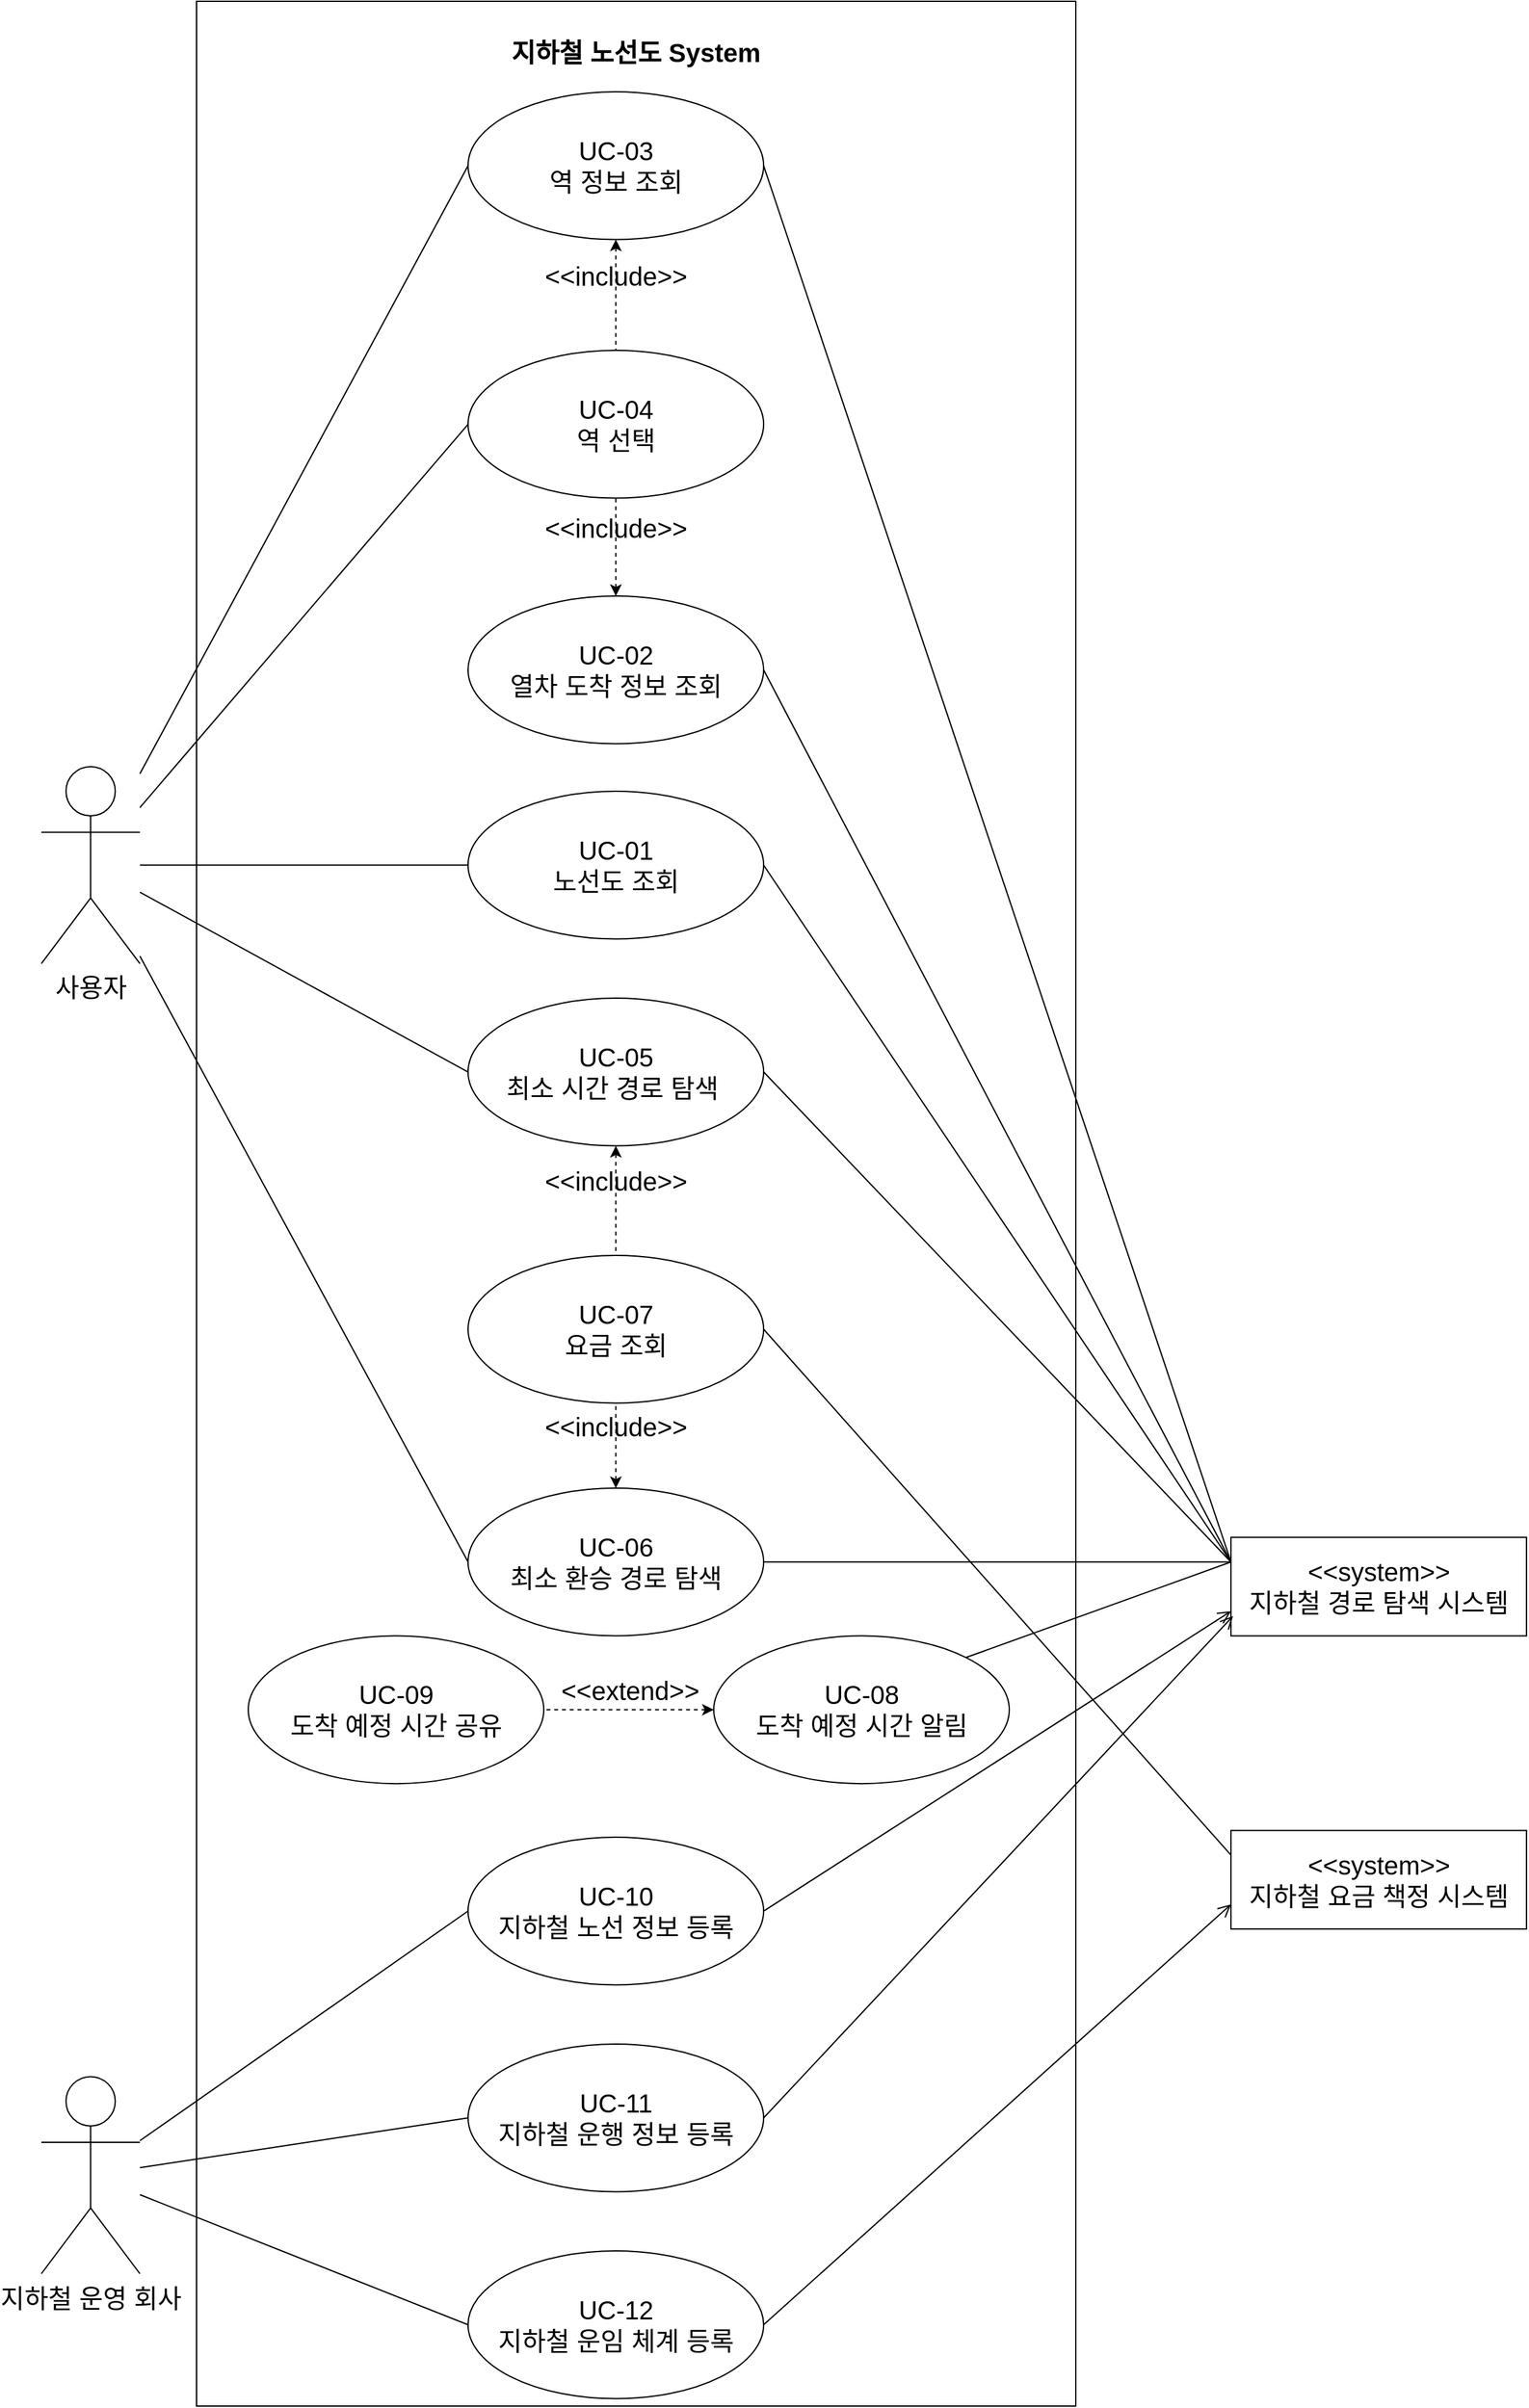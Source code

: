 <mxfile version="24.4.13" type="device">
  <diagram name="페이지-1" id="hu1daSTV2CTeTU2pqJtM">
    <mxGraphModel dx="4581" dy="5061" grid="1" gridSize="10" guides="1" tooltips="1" connect="1" arrows="1" fold="1" page="1" pageScale="1" pageWidth="827" pageHeight="1169" math="0" shadow="0">
      <root>
        <mxCell id="0" />
        <mxCell id="1" parent="0" />
        <mxCell id="BSJFie1uUJTzOuVvLkni-1" value="사용자" style="shape=umlActor;verticalLabelPosition=bottom;verticalAlign=top;html=1;fontSize=20;" vertex="1" parent="1">
          <mxGeometry x="-800" y="-788.045" width="76.19" height="152.381" as="geometry" />
        </mxCell>
        <mxCell id="BSJFie1uUJTzOuVvLkni-4" value="&lt;p style=&quot;margin: 4px 0px 0px; text-align: center; font-size: 20px;&quot;&gt;&lt;br style=&quot;font-size: 20px;&quot;&gt;&lt;b style=&quot;font-size: 20px;&quot;&gt;지하철 노선도 System&lt;/b&gt;&lt;/p&gt;" style="verticalAlign=top;align=left;overflow=fill;html=1;whiteSpace=wrap;fillColor=none;fontSize=20;" vertex="1" parent="1">
          <mxGeometry x="-680" y="-1380" width="680" height="1860" as="geometry" />
        </mxCell>
        <mxCell id="BSJFie1uUJTzOuVvLkni-5" value="UC-02&lt;div&gt;열차 도착 정보&amp;nbsp;&lt;span style=&quot;background-color: initial;&quot;&gt;조회&lt;/span&gt;&lt;/div&gt;" style="ellipse;whiteSpace=wrap;html=1;fontSize=20;" vertex="1" parent="1">
          <mxGeometry x="-469.998" y="-920.002" width="228.571" height="114.286" as="geometry" />
        </mxCell>
        <mxCell id="BSJFie1uUJTzOuVvLkni-6" value="UC-05&lt;div style=&quot;font-size: 20px;&quot;&gt;최소 시간 경로 탐색&amp;nbsp;&lt;/div&gt;" style="ellipse;whiteSpace=wrap;html=1;fontSize=20;" vertex="1" parent="1">
          <mxGeometry x="-469.998" y="-609.0" width="228.571" height="114.286" as="geometry" />
        </mxCell>
        <mxCell id="BSJFie1uUJTzOuVvLkni-8" value="UC-03&lt;div&gt;역 정보 조회&lt;/div&gt;" style="ellipse;whiteSpace=wrap;html=1;fontSize=20;" vertex="1" parent="1">
          <mxGeometry x="-469.998" y="-1310.0" width="228.571" height="114.286" as="geometry" />
        </mxCell>
        <mxCell id="BSJFie1uUJTzOuVvLkni-12" value="" style="endArrow=none;html=1;rounded=0;entryX=0;entryY=0.5;entryDx=0;entryDy=0;fontSize=20;" edge="1" parent="1" source="BSJFie1uUJTzOuVvLkni-1" target="BSJFie1uUJTzOuVvLkni-6">
          <mxGeometry width="50" height="50" relative="1" as="geometry">
            <mxPoint x="-824.762" y="-783.764" as="sourcePoint" />
            <mxPoint x="-443.81" y="-913.288" as="targetPoint" />
          </mxGeometry>
        </mxCell>
        <mxCell id="BSJFie1uUJTzOuVvLkni-14" value="&lt;div style=&quot;font-size: 20px;&quot;&gt;&amp;lt;&amp;lt;system&amp;gt;&amp;gt;&lt;/div&gt;지하철 경로 탐색 시스템" style="html=1;whiteSpace=wrap;fontSize=20;" vertex="1" parent="1">
          <mxGeometry x="120" y="-191.9" width="228.57" height="76.19" as="geometry" />
        </mxCell>
        <mxCell id="BSJFie1uUJTzOuVvLkni-15" value="&lt;div style=&quot;font-size: 20px;&quot;&gt;&amp;lt;&amp;lt;system&amp;gt;&amp;gt;&lt;/div&gt;지하철 요금 책정 시스템" style="html=1;whiteSpace=wrap;fontSize=20;" vertex="1" parent="1">
          <mxGeometry x="119.999" y="34.807" width="228.571" height="76.19" as="geometry" />
        </mxCell>
        <mxCell id="BSJFie1uUJTzOuVvLkni-18" value="UC-10&lt;div style=&quot;font-size: 20px;&quot;&gt;지하철 노선 정보 등록&lt;/div&gt;" style="ellipse;whiteSpace=wrap;html=1;fontSize=20;" vertex="1" parent="1">
          <mxGeometry x="-470.004" y="40.004" width="228.571" height="114.286" as="geometry" />
        </mxCell>
        <mxCell id="BSJFie1uUJTzOuVvLkni-19" value="UC-12&lt;div style=&quot;font-size: 20px;&quot;&gt;지하철 운임 체계 등록&lt;/div&gt;" style="ellipse;whiteSpace=wrap;html=1;fontSize=20;" vertex="1" parent="1">
          <mxGeometry x="-470.004" y="359.997" width="228.571" height="114.286" as="geometry" />
        </mxCell>
        <mxCell id="BSJFie1uUJTzOuVvLkni-24" value="" style="endArrow=none;startArrow=none;endFill=0;startFill=0;endSize=8;html=1;verticalAlign=bottom;labelBackgroundColor=none;strokeWidth=1;rounded=0;entryX=0;entryY=0.5;entryDx=0;entryDy=0;fontSize=20;" edge="1" parent="1" source="BSJFie1uUJTzOuVvLkni-81" target="BSJFie1uUJTzOuVvLkni-18">
          <mxGeometry width="160" relative="1" as="geometry">
            <mxPoint x="-732.853" y="66.725" as="sourcePoint" />
            <mxPoint x="241.903" y="-334.714" as="targetPoint" />
          </mxGeometry>
        </mxCell>
        <mxCell id="BSJFie1uUJTzOuVvLkni-25" value="" style="endArrow=none;startArrow=none;endFill=0;startFill=0;endSize=8;html=1;verticalAlign=bottom;labelBackgroundColor=none;strokeWidth=1;rounded=0;entryX=0;entryY=0.5;entryDx=0;entryDy=0;fontSize=20;" edge="1" parent="1" source="BSJFie1uUJTzOuVvLkni-81" target="BSJFie1uUJTzOuVvLkni-19">
          <mxGeometry width="160" relative="1" as="geometry">
            <mxPoint x="-732.853" y="70.494" as="sourcePoint" />
            <mxPoint x="-443.81" y="-163.286" as="targetPoint" />
          </mxGeometry>
        </mxCell>
        <mxCell id="BSJFie1uUJTzOuVvLkni-28" value="" style="endArrow=none;html=1;rounded=0;entryX=0;entryY=0.25;entryDx=0;entryDy=0;exitX=1;exitY=0.5;exitDx=0;exitDy=0;fontSize=20;" edge="1" parent="1" source="BSJFie1uUJTzOuVvLkni-5" target="BSJFie1uUJTzOuVvLkni-14">
          <mxGeometry width="50" height="50" relative="1" as="geometry">
            <mxPoint x="-43.811" y="-694.24" as="sourcePoint" />
            <mxPoint x="337.14" y="-555.192" as="targetPoint" />
          </mxGeometry>
        </mxCell>
        <mxCell id="BSJFie1uUJTzOuVvLkni-29" value="UC-06&lt;div style=&quot;font-size: 20px;&quot;&gt;최소 환승 경로 탐색&lt;/div&gt;" style="ellipse;whiteSpace=wrap;html=1;fontSize=20;" vertex="1" parent="1">
          <mxGeometry x="-469.998" y="-229.996" width="228.571" height="114.286" as="geometry" />
        </mxCell>
        <mxCell id="BSJFie1uUJTzOuVvLkni-30" value="" style="endArrow=none;html=1;rounded=0;exitX=1;exitY=0.5;exitDx=0;exitDy=0;entryX=0;entryY=0.25;entryDx=0;entryDy=0;fontSize=20;" edge="1" parent="1" source="BSJFie1uUJTzOuVvLkni-8" target="BSJFie1uUJTzOuVvLkni-14">
          <mxGeometry width="50" height="50" relative="1" as="geometry">
            <mxPoint x="908.568" y="-865.669" as="sourcePoint" />
            <mxPoint x="851.425" y="-675.192" as="targetPoint" />
          </mxGeometry>
        </mxCell>
        <mxCell id="BSJFie1uUJTzOuVvLkni-31" value="" style="endArrow=none;html=1;rounded=0;exitX=1;exitY=0.5;exitDx=0;exitDy=0;entryX=0;entryY=0.25;entryDx=0;entryDy=0;fontSize=20;" edge="1" parent="1" source="BSJFie1uUJTzOuVvLkni-6" target="BSJFie1uUJTzOuVvLkni-14">
          <mxGeometry width="50" height="50" relative="1" as="geometry">
            <mxPoint x="-215.239" y="-694.24" as="sourcePoint" />
            <mxPoint x="813.33" y="-465.669" as="targetPoint" />
          </mxGeometry>
        </mxCell>
        <mxCell id="BSJFie1uUJTzOuVvLkni-35" value="UC-07&lt;div style=&quot;font-size: 20px;&quot;&gt;요금 조회&lt;/div&gt;" style="ellipse;whiteSpace=wrap;html=1;fontSize=20;" vertex="1" parent="1">
          <mxGeometry x="-469.994" y="-410.003" width="228.571" height="114.286" as="geometry" />
        </mxCell>
        <mxCell id="BSJFie1uUJTzOuVvLkni-38" value="" style="endArrow=none;html=1;rounded=0;exitX=1;exitY=0.5;exitDx=0;exitDy=0;entryX=0;entryY=0.25;entryDx=0;entryDy=0;fontSize=20;" edge="1" parent="1" source="BSJFie1uUJTzOuVvLkni-35" target="BSJFie1uUJTzOuVvLkni-15">
          <mxGeometry width="50" height="50" relative="1" as="geometry">
            <mxPoint x="-215.239" y="-620.429" as="sourcePoint" />
            <mxPoint x="851.425" y="-582.333" as="targetPoint" />
          </mxGeometry>
        </mxCell>
        <mxCell id="BSJFie1uUJTzOuVvLkni-69" value="UC-08&lt;div style=&quot;font-size: 20px;&quot;&gt;도착 예정 시간 알림&lt;/div&gt;" style="ellipse;whiteSpace=wrap;html=1;fontSize=20;" vertex="1" parent="1">
          <mxGeometry x="-279.998" y="-115.71" width="228.571" height="114.286" as="geometry" />
        </mxCell>
        <mxCell id="BSJFie1uUJTzOuVvLkni-75" value="UC-01&lt;div&gt;노선도 조회&lt;/div&gt;" style="ellipse;whiteSpace=wrap;html=1;fontSize=20;" vertex="1" parent="1">
          <mxGeometry x="-469.998" y="-769.002" width="228.571" height="114.286" as="geometry" />
        </mxCell>
        <mxCell id="BSJFie1uUJTzOuVvLkni-76" value="" style="endArrow=none;html=1;rounded=0;entryX=0;entryY=0.5;entryDx=0;entryDy=0;fontSize=20;" edge="1" parent="1" source="BSJFie1uUJTzOuVvLkni-1" target="BSJFie1uUJTzOuVvLkni-75">
          <mxGeometry width="50" height="50" relative="1" as="geometry">
            <mxPoint x="-834" y="-603" as="sourcePoint" />
            <mxPoint x="-453" y="-932" as="targetPoint" />
          </mxGeometry>
        </mxCell>
        <mxCell id="BSJFie1uUJTzOuVvLkni-78" value="UC-09&lt;div style=&quot;font-size: 20px;&quot;&gt;도착 예정 시간 공유&lt;/div&gt;" style="ellipse;whiteSpace=wrap;html=1;fontSize=20;" vertex="1" parent="1">
          <mxGeometry x="-639.998" y="-115.71" width="228.571" height="114.286" as="geometry" />
        </mxCell>
        <mxCell id="BSJFie1uUJTzOuVvLkni-81" value="지하철 운영 회사" style="shape=umlActor;verticalLabelPosition=bottom;verticalAlign=top;html=1;fontSize=20;" vertex="1" parent="1">
          <mxGeometry x="-800" y="225.235" width="76.19" height="152.381" as="geometry" />
        </mxCell>
        <mxCell id="BSJFie1uUJTzOuVvLkni-85" value="" style="endArrow=none;html=1;rounded=0;exitX=1;exitY=0;exitDx=0;exitDy=0;entryX=0;entryY=0.25;entryDx=0;entryDy=0;fontSize=20;" edge="1" parent="1" source="BSJFie1uUJTzOuVvLkni-69" target="BSJFie1uUJTzOuVvLkni-14">
          <mxGeometry width="50" height="50" relative="1" as="geometry">
            <mxPoint x="-258" y="-662" as="sourcePoint" />
            <mxPoint x="530" y="-760" as="targetPoint" />
          </mxGeometry>
        </mxCell>
        <mxCell id="BSJFie1uUJTzOuVvLkni-86" value="&lt;font style=&quot;font-size: 20px;&quot;&gt;&amp;lt;&amp;lt;extend&amp;gt;&amp;gt;&lt;/font&gt;" style="endArrow=none;startArrow=classic;endFill=0;startFill=1;endSize=8;html=1;verticalAlign=bottom;dashed=1;labelBackgroundColor=none;rounded=0;exitX=0;exitY=0.5;exitDx=0;exitDy=0;entryX=1;entryY=0.5;entryDx=0;entryDy=0;" edge="1" parent="1" source="BSJFie1uUJTzOuVvLkni-69" target="BSJFie1uUJTzOuVvLkni-78">
          <mxGeometry width="160" relative="1" as="geometry">
            <mxPoint x="-340" y="-124.71" as="sourcePoint" />
            <mxPoint x="-180" y="-124.71" as="targetPoint" />
          </mxGeometry>
        </mxCell>
        <mxCell id="BSJFie1uUJTzOuVvLkni-87" value="UC-11&lt;div style=&quot;font-size: 20px;&quot;&gt;지하철 운행 정보 등록&lt;/div&gt;" style="ellipse;whiteSpace=wrap;html=1;fontSize=20;" vertex="1" parent="1">
          <mxGeometry x="-469.994" y="199.997" width="228.571" height="114.286" as="geometry" />
        </mxCell>
        <mxCell id="BSJFie1uUJTzOuVvLkni-88" value="" style="endArrow=none;startArrow=none;endFill=0;startFill=0;endSize=8;html=1;verticalAlign=bottom;labelBackgroundColor=none;strokeWidth=1;rounded=0;entryX=0;entryY=0.5;entryDx=0;entryDy=0;fontSize=20;" edge="1" parent="1" source="BSJFie1uUJTzOuVvLkni-81" target="BSJFie1uUJTzOuVvLkni-87">
          <mxGeometry width="160" relative="1" as="geometry">
            <mxPoint x="-714" y="65" as="sourcePoint" />
            <mxPoint x="140" y="18" as="targetPoint" />
          </mxGeometry>
        </mxCell>
        <mxCell id="BSJFie1uUJTzOuVvLkni-97" value="" style="endArrow=none;html=1;rounded=0;entryX=0;entryY=0.25;entryDx=0;entryDy=0;exitX=1;exitY=0.5;exitDx=0;exitDy=0;fontSize=20;" edge="1" parent="1" source="BSJFie1uUJTzOuVvLkni-75" target="BSJFie1uUJTzOuVvLkni-14">
          <mxGeometry width="50" height="50" relative="1" as="geometry">
            <mxPoint x="-224" y="-1102" as="sourcePoint" />
            <mxPoint x="530" y="-1102" as="targetPoint" />
          </mxGeometry>
        </mxCell>
        <mxCell id="BSJFie1uUJTzOuVvLkni-101" value="" style="endArrow=none;html=1;rounded=0;exitX=1;exitY=0.5;exitDx=0;exitDy=0;fontSize=20;entryX=0;entryY=0.25;entryDx=0;entryDy=0;" edge="1" parent="1" source="BSJFie1uUJTzOuVvLkni-29" target="BSJFie1uUJTzOuVvLkni-14">
          <mxGeometry width="50" height="50" relative="1" as="geometry">
            <mxPoint x="-224" y="-542" as="sourcePoint" />
            <mxPoint x="530" y="-702" as="targetPoint" />
          </mxGeometry>
        </mxCell>
        <mxCell id="BSJFie1uUJTzOuVvLkni-102" value="" style="endArrow=none;html=1;rounded=0;exitX=0;exitY=0.5;exitDx=0;exitDy=0;fontSize=20;" edge="1" parent="1" source="BSJFie1uUJTzOuVvLkni-29" target="BSJFie1uUJTzOuVvLkni-1">
          <mxGeometry width="50" height="50" relative="1" as="geometry">
            <mxPoint x="-214" y="-532" as="sourcePoint" />
            <mxPoint x="540" y="-692" as="targetPoint" />
          </mxGeometry>
        </mxCell>
        <mxCell id="BSJFie1uUJTzOuVvLkni-105" value="" style="endArrow=open;startArrow=none;endFill=0;startFill=0;endSize=8;html=1;verticalAlign=bottom;labelBackgroundColor=none;strokeWidth=1;rounded=0;entryX=0;entryY=0.75;entryDx=0;entryDy=0;exitX=1;exitY=0.5;exitDx=0;exitDy=0;" edge="1" parent="1" source="BSJFie1uUJTzOuVvLkni-18" target="BSJFie1uUJTzOuVvLkni-14">
          <mxGeometry width="160" relative="1" as="geometry">
            <mxPoint x="-160" y="-119" as="sourcePoint" />
            <mxPoint y="-119" as="targetPoint" />
          </mxGeometry>
        </mxCell>
        <mxCell id="BSJFie1uUJTzOuVvLkni-106" value="" style="endArrow=open;startArrow=none;endFill=0;startFill=0;endSize=8;html=1;verticalAlign=bottom;labelBackgroundColor=none;strokeWidth=1;rounded=0;entryX=0.007;entryY=0.799;entryDx=0;entryDy=0;exitX=1;exitY=0.5;exitDx=0;exitDy=0;entryPerimeter=0;" edge="1" parent="1" source="BSJFie1uUJTzOuVvLkni-87" target="BSJFie1uUJTzOuVvLkni-14">
          <mxGeometry width="160" relative="1" as="geometry">
            <mxPoint x="165" y="-22" as="sourcePoint" />
            <mxPoint x="290" y="-664" as="targetPoint" />
          </mxGeometry>
        </mxCell>
        <mxCell id="BSJFie1uUJTzOuVvLkni-107" value="" style="endArrow=open;startArrow=none;endFill=0;startFill=0;endSize=8;html=1;verticalAlign=bottom;labelBackgroundColor=none;strokeWidth=1;rounded=0;entryX=0;entryY=0.75;entryDx=0;entryDy=0;exitX=1;exitY=0.5;exitDx=0;exitDy=0;" edge="1" parent="1" source="BSJFie1uUJTzOuVvLkni-19" target="BSJFie1uUJTzOuVvLkni-15">
          <mxGeometry width="160" relative="1" as="geometry">
            <mxPoint x="175" y="-12" as="sourcePoint" />
            <mxPoint x="300" y="-654" as="targetPoint" />
          </mxGeometry>
        </mxCell>
        <mxCell id="BSJFie1uUJTzOuVvLkni-115" value="" style="endArrow=none;html=1;rounded=0;entryX=0;entryY=0.5;entryDx=0;entryDy=0;fontSize=20;" edge="1" parent="1" source="BSJFie1uUJTzOuVvLkni-1" target="BSJFie1uUJTzOuVvLkni-8">
          <mxGeometry width="50" height="50" relative="1" as="geometry">
            <mxPoint x="-694" y="-542" as="sourcePoint" />
            <mxPoint x="-433" y="-682" as="targetPoint" />
          </mxGeometry>
        </mxCell>
        <mxCell id="BSJFie1uUJTzOuVvLkni-117" value="UC-04&lt;div style=&quot;font-size: 20px;&quot;&gt;역 선택&lt;/div&gt;" style="ellipse;whiteSpace=wrap;html=1;fontSize=20;" vertex="1" parent="1">
          <mxGeometry x="-469.998" y="-1110.002" width="228.571" height="114.286" as="geometry" />
        </mxCell>
        <mxCell id="BSJFie1uUJTzOuVvLkni-118" value="&lt;font style=&quot;font-size: 20px;&quot;&gt;&amp;lt;&amp;lt;include&amp;gt;&amp;gt;&lt;/font&gt;" style="endArrow=none;startArrow=classic;endFill=0;startFill=1;endSize=8;html=1;verticalAlign=bottom;dashed=1;labelBackgroundColor=none;rounded=0;entryX=0.5;entryY=1;entryDx=0;entryDy=0;exitX=0.5;exitY=0;exitDx=0;exitDy=0;" edge="1" parent="1" source="BSJFie1uUJTzOuVvLkni-5" target="BSJFie1uUJTzOuVvLkni-117">
          <mxGeometry x="-0.005" width="160" relative="1" as="geometry">
            <mxPoint x="140" y="-1060" as="sourcePoint" />
            <mxPoint x="-401" y="-262" as="targetPoint" />
            <mxPoint as="offset" />
          </mxGeometry>
        </mxCell>
        <mxCell id="BSJFie1uUJTzOuVvLkni-120" value="&lt;font style=&quot;font-size: 20px;&quot;&gt;&amp;lt;&amp;lt;include&amp;gt;&amp;gt;&lt;/font&gt;" style="endArrow=none;startArrow=classic;endFill=0;startFill=1;endSize=8;html=1;verticalAlign=bottom;dashed=1;labelBackgroundColor=none;rounded=0;entryX=0.5;entryY=0;entryDx=0;entryDy=0;exitX=0.5;exitY=1;exitDx=0;exitDy=0;" edge="1" parent="1" source="BSJFie1uUJTzOuVvLkni-8" target="BSJFie1uUJTzOuVvLkni-117">
          <mxGeometry width="160" relative="1" as="geometry">
            <mxPoint x="-346" y="-892" as="sourcePoint" />
            <mxPoint x="-346" y="-986" as="targetPoint" />
            <mxPoint as="offset" />
          </mxGeometry>
        </mxCell>
        <mxCell id="BSJFie1uUJTzOuVvLkni-122" value="" style="endArrow=none;html=1;rounded=0;entryX=0;entryY=0.5;entryDx=0;entryDy=0;fontSize=20;" edge="1" parent="1" source="BSJFie1uUJTzOuVvLkni-1" target="BSJFie1uUJTzOuVvLkni-117">
          <mxGeometry width="50" height="50" relative="1" as="geometry">
            <mxPoint x="-724" y="-721" as="sourcePoint" />
            <mxPoint x="-460" y="-853" as="targetPoint" />
          </mxGeometry>
        </mxCell>
        <mxCell id="BSJFie1uUJTzOuVvLkni-123" value="&lt;font style=&quot;font-size: 20px;&quot;&gt;&amp;lt;&amp;lt;include&amp;gt;&amp;gt;&lt;/font&gt;" style="endArrow=none;startArrow=classic;endFill=0;startFill=1;endSize=8;html=1;verticalAlign=bottom;dashed=1;labelBackgroundColor=none;rounded=0;entryX=0.5;entryY=0;entryDx=0;entryDy=0;exitX=0.5;exitY=1;exitDx=0;exitDy=0;" edge="1" parent="1" source="BSJFie1uUJTzOuVvLkni-6" target="BSJFie1uUJTzOuVvLkni-35">
          <mxGeometry x="-0.005" width="160" relative="1" as="geometry">
            <mxPoint x="-345" y="-910" as="sourcePoint" />
            <mxPoint x="-345" y="-986" as="targetPoint" />
            <mxPoint as="offset" />
          </mxGeometry>
        </mxCell>
        <mxCell id="BSJFie1uUJTzOuVvLkni-124" value="&lt;font style=&quot;font-size: 20px;&quot;&gt;&amp;lt;&amp;lt;include&amp;gt;&amp;gt;&lt;/font&gt;" style="endArrow=none;startArrow=classic;endFill=0;startFill=1;endSize=8;html=1;verticalAlign=bottom;dashed=1;labelBackgroundColor=none;rounded=0;entryX=0.5;entryY=1;entryDx=0;entryDy=0;exitX=0.5;exitY=0;exitDx=0;exitDy=0;" edge="1" parent="1" source="BSJFie1uUJTzOuVvLkni-29" target="BSJFie1uUJTzOuVvLkni-35">
          <mxGeometry width="160" relative="1" as="geometry">
            <mxPoint x="-345" y="-1186" as="sourcePoint" />
            <mxPoint x="-345" y="-1100" as="targetPoint" />
            <mxPoint as="offset" />
          </mxGeometry>
        </mxCell>
      </root>
    </mxGraphModel>
  </diagram>
</mxfile>
